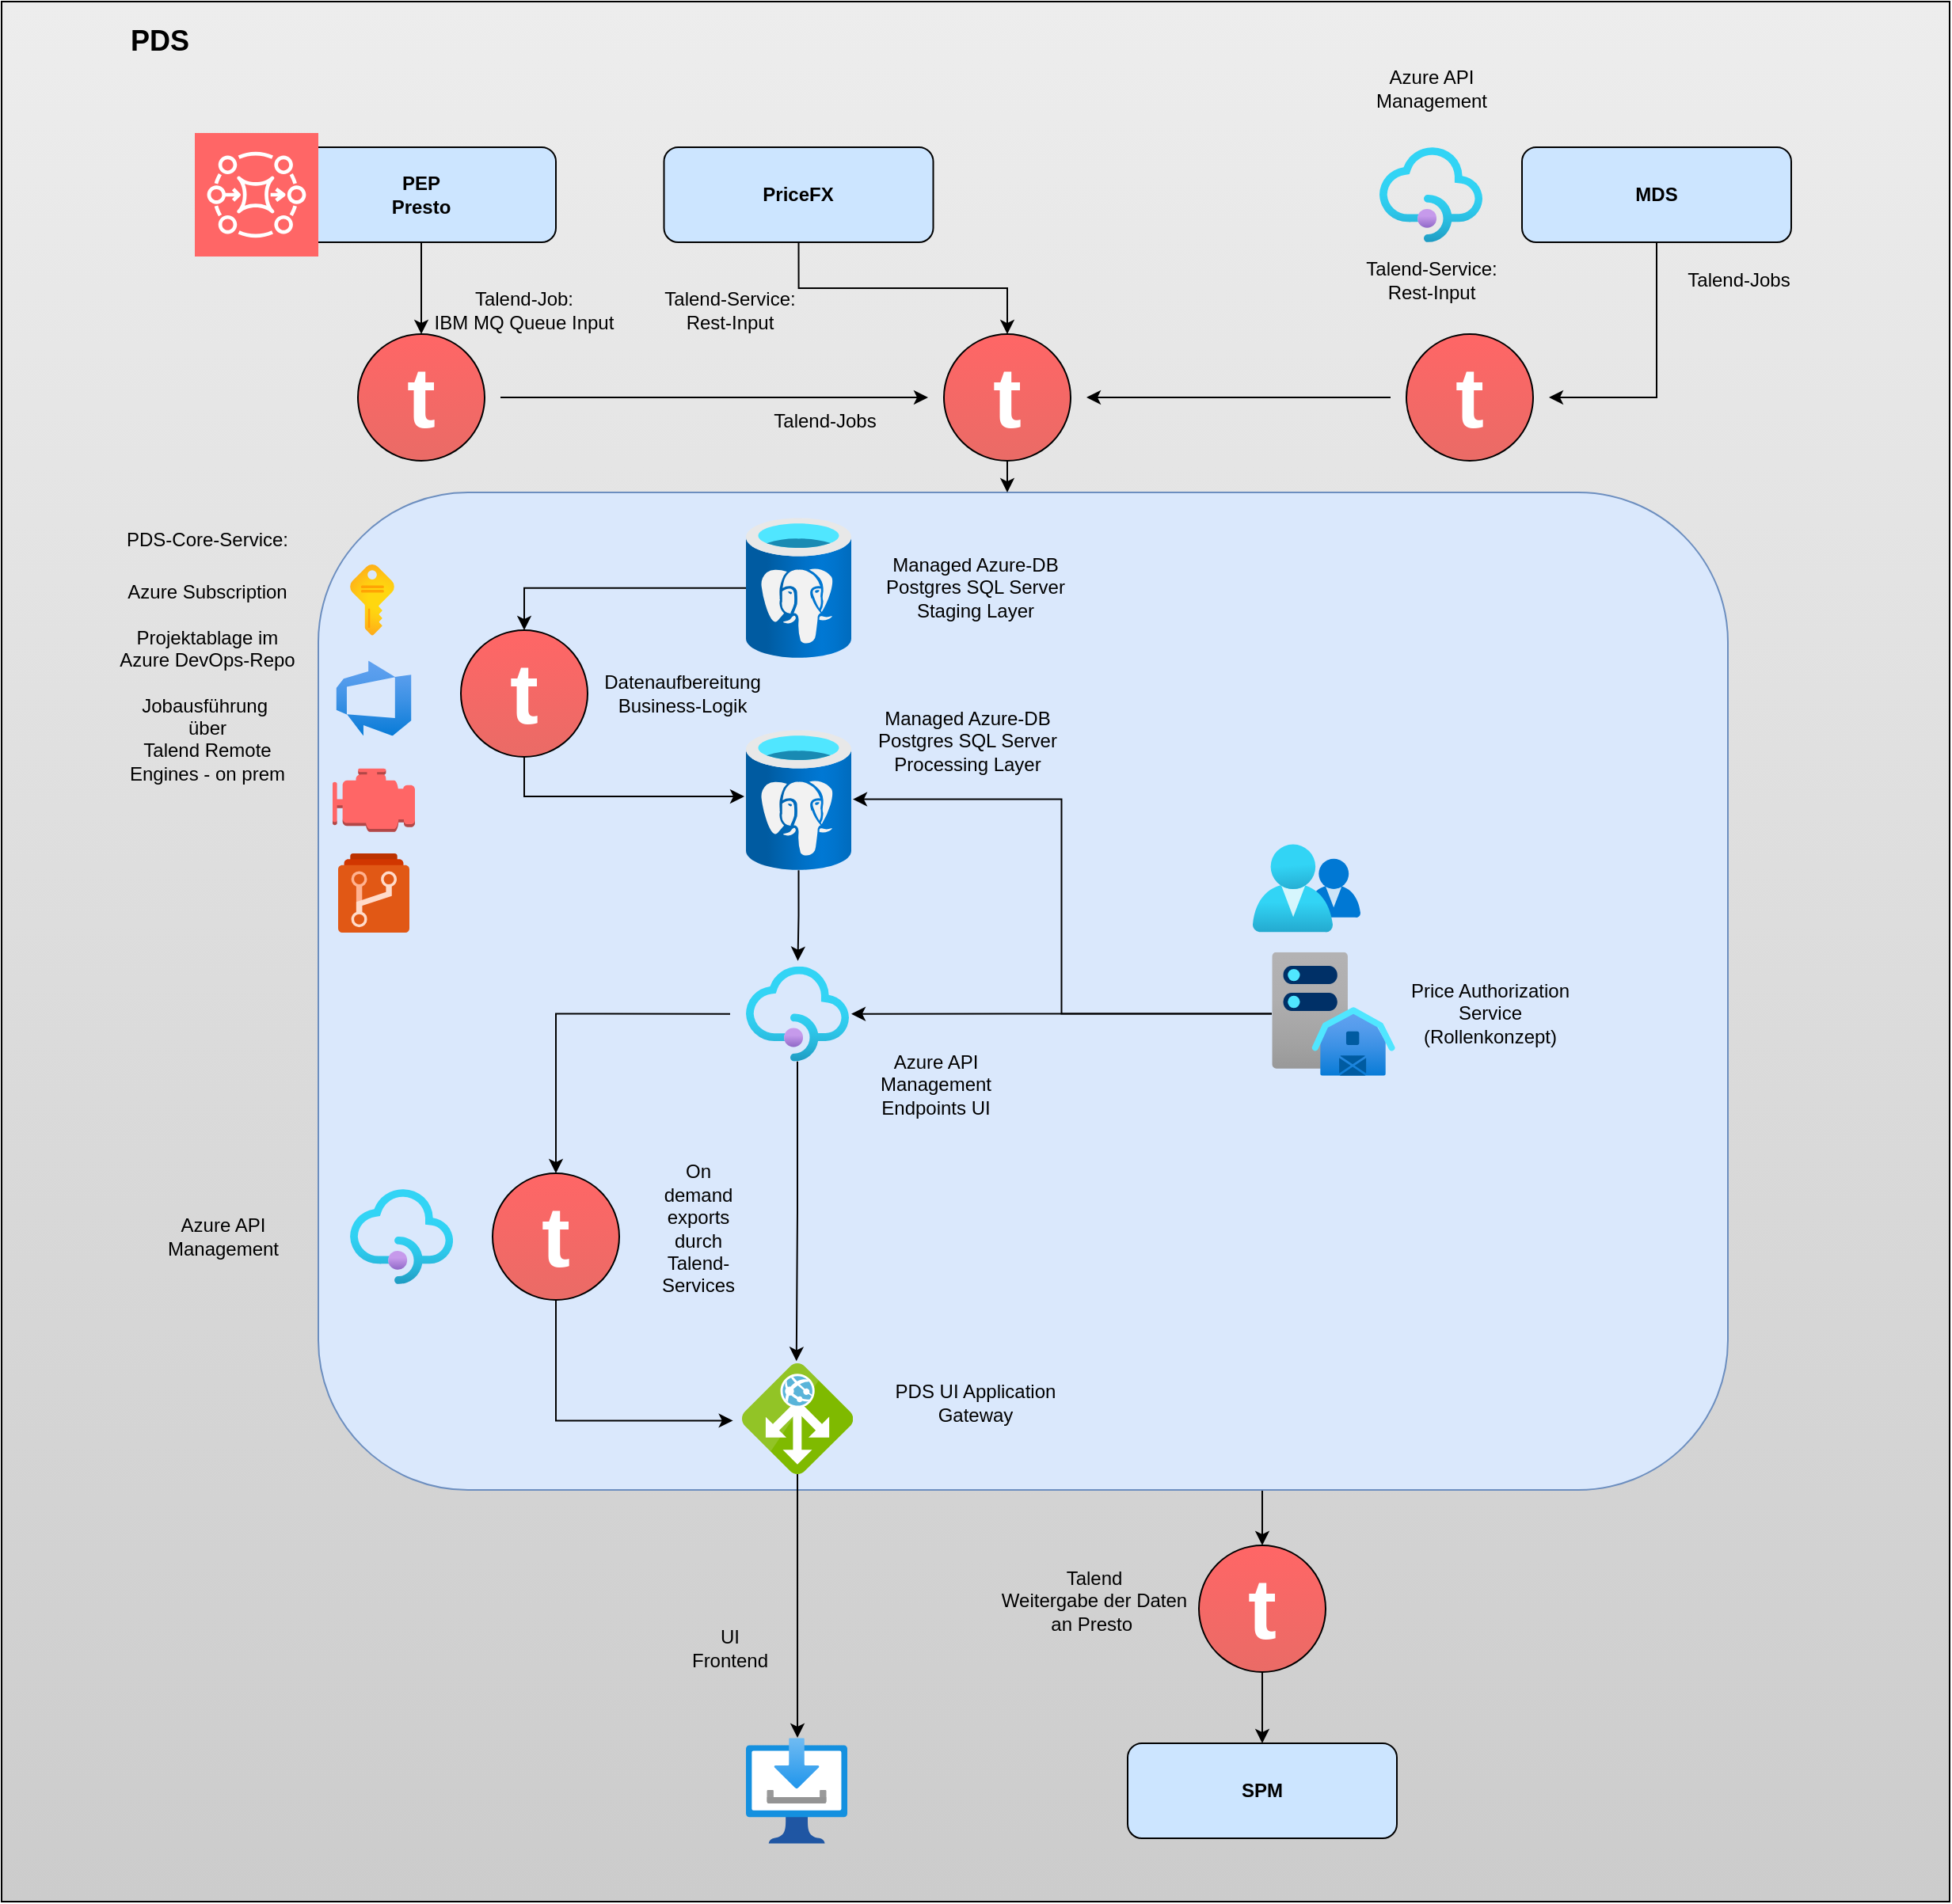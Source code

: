 <mxfile version="22.1.17" type="github">
  <diagram name="Seite-1" id="4qsizp8y5dEVkx0iQMWr">
    <mxGraphModel dx="3088" dy="2061" grid="1" gridSize="10" guides="1" tooltips="1" connect="1" arrows="1" fold="1" page="1" pageScale="1" pageWidth="827" pageHeight="1169" math="0" shadow="0">
      <root>
        <mxCell id="0" />
        <mxCell id="1" parent="0" />
        <mxCell id="PJB8R_SI4VqUsFEprVOb-1" value="" style="rounded=0;whiteSpace=wrap;html=1;labelBackgroundColor=none;fillColor=#EDEDED;gradientColor=#CCCCCC;" parent="1" vertex="1">
          <mxGeometry x="-1510" y="-1090" width="1230" height="1200" as="geometry" />
        </mxCell>
        <mxCell id="PJB8R_SI4VqUsFEprVOb-2" style="edgeStyle=orthogonalEdgeStyle;rounded=0;orthogonalLoop=1;jettySize=auto;html=1;entryX=0.5;entryY=0;entryDx=0;entryDy=0;exitX=0.493;exitY=1.004;exitDx=0;exitDy=0;exitPerimeter=0;" parent="1" source="PJB8R_SI4VqUsFEprVOb-27" target="PJB8R_SI4VqUsFEprVOb-37" edge="1">
          <mxGeometry relative="1" as="geometry">
            <mxPoint x="-1008.75" y="-440" as="targetPoint" />
          </mxGeometry>
        </mxCell>
        <mxCell id="PJB8R_SI4VqUsFEprVOb-3" value="" style="rounded=1;whiteSpace=wrap;html=1;fillColor=#dae8fc;strokeColor=#6c8ebf;" parent="1" vertex="1">
          <mxGeometry x="-1310" y="-780" width="890" height="630" as="geometry" />
        </mxCell>
        <mxCell id="PJB8R_SI4VqUsFEprVOb-4" value="&lt;b&gt;PEP&lt;br&gt;Presto&lt;br&gt;&lt;/b&gt;" style="rounded=1;whiteSpace=wrap;html=1;fillColor=#CCE5FF;" parent="1" vertex="1">
          <mxGeometry x="-1330" y="-998" width="170" height="60" as="geometry" />
        </mxCell>
        <mxCell id="PJB8R_SI4VqUsFEprVOb-5" style="edgeStyle=orthogonalEdgeStyle;rounded=0;orthogonalLoop=1;jettySize=auto;html=1;entryX=0.5;entryY=0;entryDx=0;entryDy=0;" parent="1" source="PJB8R_SI4VqUsFEprVOb-6" target="PJB8R_SI4VqUsFEprVOb-25" edge="1">
          <mxGeometry relative="1" as="geometry" />
        </mxCell>
        <mxCell id="PJB8R_SI4VqUsFEprVOb-6" value="" style="image;aspect=fixed;html=1;points=[];align=center;fontSize=12;image=img/lib/azure2/databases/Azure_Database_PostgreSQL_Server.svg;" parent="1" vertex="1">
          <mxGeometry x="-1040" y="-764" width="66.5" height="88.66" as="geometry" />
        </mxCell>
        <mxCell id="PJB8R_SI4VqUsFEprVOb-7" value="&lt;b&gt;SPM&lt;br&gt;&lt;/b&gt;" style="rounded=1;whiteSpace=wrap;html=1;fillColor=#CCE5FF;" parent="1" vertex="1">
          <mxGeometry x="-799" y="10" width="170" height="60" as="geometry" />
        </mxCell>
        <mxCell id="PJB8R_SI4VqUsFEprVOb-8" value="" style="group;horizontal=0;labelBorderColor=default;html=1;fontStyle=0;perimeterSpacing=5;strokeWidth=10;rounded=0;glass=0;fillColor=none;gradientColor=none;shadow=0;" parent="1" vertex="1" connectable="0">
          <mxGeometry x="-1295" y="-880" width="100" height="80" as="geometry" />
        </mxCell>
        <mxCell id="PJB8R_SI4VqUsFEprVOb-9" value="" style="ellipse;whiteSpace=wrap;html=1;aspect=fixed;fillColor=#FF6666;strokeColor=default;fontSize=54;gradientColor=#EA6B66;" parent="PJB8R_SI4VqUsFEprVOb-8" vertex="1">
          <mxGeometry x="10" width="80" height="80" as="geometry" />
        </mxCell>
        <mxCell id="PJB8R_SI4VqUsFEprVOb-10" value="&lt;font face=&quot;Helvetica&quot; style=&quot;font-size: 54px;&quot;&gt;t&lt;/font&gt;" style="text;html=1;fontSize=48;fontStyle=1;verticalAlign=middle;align=center;strokeWidth=1;perimeterSpacing=0;rounded=0;horizontal=1;fontColor=#FFFFFF;fontFamily=Tahoma;whiteSpace=wrap;" parent="PJB8R_SI4VqUsFEprVOb-8" vertex="1">
          <mxGeometry y="20" width="100" height="40" as="geometry" />
        </mxCell>
        <mxCell id="PJB8R_SI4VqUsFEprVOb-11" value="Talend-Job:&lt;br&gt;IBM MQ Queue Input" style="text;html=1;strokeColor=none;fillColor=none;align=center;verticalAlign=middle;whiteSpace=wrap;rounded=0;" parent="1" vertex="1">
          <mxGeometry x="-1240" y="-910" width="120" height="30" as="geometry" />
        </mxCell>
        <mxCell id="PJB8R_SI4VqUsFEprVOb-12" style="edgeStyle=orthogonalEdgeStyle;rounded=0;orthogonalLoop=1;jettySize=auto;html=1;exitX=1;exitY=0.5;exitDx=0;exitDy=0;entryX=0;entryY=0.5;entryDx=0;entryDy=0;" parent="1" source="PJB8R_SI4VqUsFEprVOb-10" target="PJB8R_SI4VqUsFEprVOb-46" edge="1">
          <mxGeometry relative="1" as="geometry" />
        </mxCell>
        <mxCell id="PJB8R_SI4VqUsFEprVOb-15" value="" style="group;horizontal=0;labelBorderColor=default;html=1;fontStyle=0;perimeterSpacing=5;strokeWidth=10;rounded=0;glass=0;fillColor=none;gradientColor=none;shadow=0;" parent="1" vertex="1" connectable="0">
          <mxGeometry x="-633" y="-880" width="100" height="80" as="geometry" />
        </mxCell>
        <mxCell id="PJB8R_SI4VqUsFEprVOb-16" value="" style="ellipse;whiteSpace=wrap;html=1;aspect=fixed;fillColor=#FF6666;strokeColor=default;fontSize=54;gradientColor=#EA6B66;" parent="PJB8R_SI4VqUsFEprVOb-15" vertex="1">
          <mxGeometry x="10" width="80" height="80" as="geometry" />
        </mxCell>
        <mxCell id="PJB8R_SI4VqUsFEprVOb-17" value="&lt;font face=&quot;Helvetica&quot; style=&quot;font-size: 54px;&quot;&gt;t&lt;/font&gt;" style="text;html=1;fontSize=48;fontStyle=1;verticalAlign=middle;align=center;strokeWidth=1;perimeterSpacing=0;rounded=0;horizontal=1;fontColor=#FFFFFF;fontFamily=Tahoma;whiteSpace=wrap;" parent="PJB8R_SI4VqUsFEprVOb-15" vertex="1">
          <mxGeometry y="20" width="100" height="40" as="geometry" />
        </mxCell>
        <mxCell id="PJB8R_SI4VqUsFEprVOb-18" style="edgeStyle=orthogonalEdgeStyle;rounded=0;orthogonalLoop=1;jettySize=auto;html=1;entryX=0.5;entryY=0;entryDx=0;entryDy=0;entryPerimeter=0;" parent="1" source="PJB8R_SI4VqUsFEprVOb-4" target="PJB8R_SI4VqUsFEprVOb-9" edge="1">
          <mxGeometry relative="1" as="geometry" />
        </mxCell>
        <mxCell id="PJB8R_SI4VqUsFEprVOb-19" value="Talend-Service:&lt;br&gt;Rest-Input" style="text;html=1;strokeColor=none;fillColor=none;align=center;verticalAlign=middle;whiteSpace=wrap;rounded=0;" parent="1" vertex="1">
          <mxGeometry x="-667.5" y="-929" width="120" height="30" as="geometry" />
        </mxCell>
        <mxCell id="PJB8R_SI4VqUsFEprVOb-20" value="" style="image;aspect=fixed;html=1;points=[];align=center;fontSize=12;image=img/lib/azure2/integration/API_Management_Services.svg;" parent="1" vertex="1">
          <mxGeometry x="-640" y="-998" width="65" height="60" as="geometry" />
        </mxCell>
        <mxCell id="PJB8R_SI4VqUsFEprVOb-21" value="Managed Azure-DB Postgres SQL Server&lt;br&gt;Staging Layer" style="text;html=1;strokeColor=none;fillColor=none;align=center;verticalAlign=middle;whiteSpace=wrap;rounded=0;" parent="1" vertex="1">
          <mxGeometry x="-955" y="-734.67" width="120" height="30" as="geometry" />
        </mxCell>
        <mxCell id="PJB8R_SI4VqUsFEprVOb-22" value="Azure API&lt;br&gt;Management" style="text;html=1;strokeColor=none;fillColor=none;align=center;verticalAlign=middle;whiteSpace=wrap;rounded=0;" parent="1" vertex="1">
          <mxGeometry x="-667.5" y="-1050" width="120" height="30" as="geometry" />
        </mxCell>
        <mxCell id="PJB8R_SI4VqUsFEprVOb-23" style="edgeStyle=orthogonalEdgeStyle;rounded=0;orthogonalLoop=1;jettySize=auto;html=1;exitX=0;exitY=0.5;exitDx=0;exitDy=0;entryX=1;entryY=0.5;entryDx=0;entryDy=0;" parent="1" source="PJB8R_SI4VqUsFEprVOb-17" target="PJB8R_SI4VqUsFEprVOb-46" edge="1">
          <mxGeometry relative="1" as="geometry" />
        </mxCell>
        <mxCell id="PJB8R_SI4VqUsFEprVOb-24" value="" style="group;horizontal=0;labelBorderColor=default;html=1;fontStyle=0;perimeterSpacing=5;strokeWidth=10;rounded=0;glass=0;fillColor=none;gradientColor=none;shadow=0;" parent="1" vertex="1" connectable="0">
          <mxGeometry x="-1230" y="-693" width="100" height="80" as="geometry" />
        </mxCell>
        <mxCell id="PJB8R_SI4VqUsFEprVOb-25" value="" style="ellipse;whiteSpace=wrap;html=1;aspect=fixed;fillColor=#FF6666;strokeColor=default;fontSize=54;gradientColor=#EA6B66;" parent="PJB8R_SI4VqUsFEprVOb-24" vertex="1">
          <mxGeometry x="10" width="80" height="80" as="geometry" />
        </mxCell>
        <mxCell id="PJB8R_SI4VqUsFEprVOb-26" value="&lt;font face=&quot;Helvetica&quot; style=&quot;font-size: 54px;&quot;&gt;t&lt;/font&gt;" style="text;html=1;fontSize=48;fontStyle=1;verticalAlign=middle;align=center;strokeWidth=1;perimeterSpacing=0;rounded=0;horizontal=1;fontColor=#FFFFFF;fontFamily=Tahoma;whiteSpace=wrap;" parent="PJB8R_SI4VqUsFEprVOb-24" vertex="1">
          <mxGeometry y="20" width="100" height="40" as="geometry" />
        </mxCell>
        <mxCell id="PJB8R_SI4VqUsFEprVOb-27" value="" style="image;aspect=fixed;html=1;points=[];align=center;fontSize=12;image=img/lib/azure2/databases/Azure_Database_PostgreSQL_Server.svg;" parent="1" vertex="1">
          <mxGeometry x="-1040" y="-630" width="66.5" height="88.66" as="geometry" />
        </mxCell>
        <mxCell id="PJB8R_SI4VqUsFEprVOb-28" style="edgeStyle=orthogonalEdgeStyle;rounded=0;orthogonalLoop=1;jettySize=auto;html=1;entryX=-0.015;entryY=0.474;entryDx=0;entryDy=0;entryPerimeter=0;exitX=0.5;exitY=1;exitDx=0;exitDy=0;" parent="1" source="PJB8R_SI4VqUsFEprVOb-25" target="PJB8R_SI4VqUsFEprVOb-27" edge="1">
          <mxGeometry relative="1" as="geometry" />
        </mxCell>
        <mxCell id="PJB8R_SI4VqUsFEprVOb-29" value="Managed Azure-DB Postgres SQL Server&lt;br&gt;Processing Layer" style="text;html=1;strokeColor=none;fillColor=none;align=center;verticalAlign=middle;whiteSpace=wrap;rounded=0;" parent="1" vertex="1">
          <mxGeometry x="-960" y="-638" width="120" height="30" as="geometry" />
        </mxCell>
        <mxCell id="PJB8R_SI4VqUsFEprVOb-30" value="Datenaufbereitung&lt;br&gt;Business-Logik" style="text;html=1;strokeColor=none;fillColor=none;align=center;verticalAlign=middle;whiteSpace=wrap;rounded=0;" parent="1" vertex="1">
          <mxGeometry x="-1140" y="-668" width="120" height="30" as="geometry" />
        </mxCell>
        <mxCell id="PJB8R_SI4VqUsFEprVOb-31" value="PDS" style="text;html=1;strokeColor=none;fillColor=none;align=center;verticalAlign=middle;whiteSpace=wrap;rounded=0;fontStyle=1;fontSize=18;" parent="1" vertex="1">
          <mxGeometry x="-1440" y="-1080" width="60" height="30" as="geometry" />
        </mxCell>
        <mxCell id="PJB8R_SI4VqUsFEprVOb-32" value="" style="image;aspect=fixed;html=1;points=[];align=center;fontSize=12;image=img/lib/azure2/devops/Azure_DevOps.svg;" parent="1" vertex="1">
          <mxGeometry x="-1298.75" y="-673.75" width="47.5" height="47.5" as="geometry" />
        </mxCell>
        <mxCell id="PJB8R_SI4VqUsFEprVOb-33" value="" style="image;aspect=fixed;html=1;points=[];align=center;fontSize=12;image=img/lib/azure2/general/Subscriptions.svg;" parent="1" vertex="1">
          <mxGeometry x="-1289.95" y="-734.67" width="27.89" height="45" as="geometry" />
        </mxCell>
        <mxCell id="PJB8R_SI4VqUsFEprVOb-34" value="Azure Subscription&lt;br&gt;&lt;br&gt;Projektablage im&lt;br&gt;Azure DevOps-Repo&lt;br&gt;&lt;br&gt;Jobausführung&amp;nbsp;&lt;br&gt;über &lt;br&gt;Talend Remote Engines - on prem" style="text;html=1;strokeColor=none;fillColor=none;align=center;verticalAlign=middle;whiteSpace=wrap;rounded=0;" parent="1" vertex="1">
          <mxGeometry x="-1440" y="-675.34" width="120" height="30" as="geometry" />
        </mxCell>
        <mxCell id="PJB8R_SI4VqUsFEprVOb-35" value="" style="outlineConnect=0;dashed=0;verticalLabelPosition=bottom;verticalAlign=top;align=center;html=1;shape=mxgraph.aws3.emr_engine;fillColor=#FF6666;gradientColor=none;" parent="1" vertex="1">
          <mxGeometry x="-1301" y="-605.67" width="52" height="40" as="geometry" />
        </mxCell>
        <mxCell id="PJB8R_SI4VqUsFEprVOb-36" value="" style="group;horizontal=0;labelBorderColor=default;html=1;fontStyle=0;perimeterSpacing=5;strokeWidth=10;rounded=0;glass=0;fillColor=none;gradientColor=none;shadow=0;" parent="1" vertex="1" connectable="0">
          <mxGeometry x="-764" y="-115" width="100" height="80" as="geometry" />
        </mxCell>
        <mxCell id="PJB8R_SI4VqUsFEprVOb-37" value="" style="ellipse;whiteSpace=wrap;html=1;aspect=fixed;fillColor=#FF6666;strokeColor=default;fontSize=54;gradientColor=#EA6B66;" parent="PJB8R_SI4VqUsFEprVOb-36" vertex="1">
          <mxGeometry x="10" width="80" height="80" as="geometry" />
        </mxCell>
        <mxCell id="PJB8R_SI4VqUsFEprVOb-38" value="&lt;font face=&quot;Helvetica&quot; style=&quot;font-size: 54px;&quot;&gt;t&lt;/font&gt;" style="text;html=1;fontSize=48;fontStyle=1;verticalAlign=middle;align=center;strokeWidth=1;perimeterSpacing=0;rounded=0;horizontal=1;fontColor=#FFFFFF;fontFamily=Tahoma;whiteSpace=wrap;" parent="PJB8R_SI4VqUsFEprVOb-36" vertex="1">
          <mxGeometry y="20" width="100" height="40" as="geometry" />
        </mxCell>
        <mxCell id="PJB8R_SI4VqUsFEprVOb-39" style="edgeStyle=orthogonalEdgeStyle;rounded=0;orthogonalLoop=1;jettySize=auto;html=1;exitX=0.5;exitY=1;exitDx=0;exitDy=0;entryX=0.5;entryY=0;entryDx=0;entryDy=0;" parent="1" source="PJB8R_SI4VqUsFEprVOb-37" target="PJB8R_SI4VqUsFEprVOb-7" edge="1">
          <mxGeometry relative="1" as="geometry" />
        </mxCell>
        <mxCell id="PJB8R_SI4VqUsFEprVOb-40" value="Talend&lt;br&gt;Weitergabe der Daten an Presto&amp;nbsp;" style="text;html=1;strokeColor=none;fillColor=none;align=center;verticalAlign=middle;whiteSpace=wrap;rounded=0;" parent="1" vertex="1">
          <mxGeometry x="-880" y="-95" width="120" height="30" as="geometry" />
        </mxCell>
        <mxCell id="PJB8R_SI4VqUsFEprVOb-41" value="" style="sketch=0;points=[[0,0,0],[0.25,0,0],[0.5,0,0],[0.75,0,0],[1,0,0],[0,1,0],[0.25,1,0],[0.5,1,0],[0.75,1,0],[1,1,0],[0,0.25,0],[0,0.5,0],[0,0.75,0],[1,0.25,0],[1,0.5,0],[1,0.75,0]];outlineConnect=0;fontColor=#232F3E;fillColor=#FF6666;strokeColor=#ffffff;dashed=0;verticalLabelPosition=bottom;verticalAlign=top;align=center;html=1;fontSize=12;fontStyle=0;aspect=fixed;shape=mxgraph.aws4.resourceIcon;resIcon=mxgraph.aws4.mq;" parent="1" vertex="1">
          <mxGeometry x="-1388" y="-1007" width="78" height="78" as="geometry" />
        </mxCell>
        <mxCell id="PJB8R_SI4VqUsFEprVOb-42" style="edgeStyle=orthogonalEdgeStyle;rounded=0;orthogonalLoop=1;jettySize=auto;html=1;exitX=0.5;exitY=1;exitDx=0;exitDy=0;entryX=0.5;entryY=0;entryDx=0;entryDy=0;" parent="1" source="PJB8R_SI4VqUsFEprVOb-43" target="PJB8R_SI4VqUsFEprVOb-45" edge="1">
          <mxGeometry relative="1" as="geometry">
            <mxPoint x="-845" y="-780" as="targetPoint" />
          </mxGeometry>
        </mxCell>
        <mxCell id="PJB8R_SI4VqUsFEprVOb-43" value="&lt;b&gt;PriceFX&lt;br&gt;&lt;/b&gt;" style="rounded=1;whiteSpace=wrap;html=1;fillColor=#CCE5FF;" parent="1" vertex="1">
          <mxGeometry x="-1091.75" y="-998" width="170" height="60" as="geometry" />
        </mxCell>
        <mxCell id="PJB8R_SI4VqUsFEprVOb-44" value="" style="group;horizontal=0;labelBorderColor=default;html=1;fontStyle=0;perimeterSpacing=5;strokeWidth=10;rounded=0;glass=0;fillColor=none;gradientColor=none;shadow=0;" parent="1" vertex="1" connectable="0">
          <mxGeometry x="-925" y="-880" width="100" height="80" as="geometry" />
        </mxCell>
        <mxCell id="PJB8R_SI4VqUsFEprVOb-45" value="" style="ellipse;whiteSpace=wrap;html=1;aspect=fixed;fillColor=#FF6666;strokeColor=default;fontSize=54;gradientColor=#EA6B66;" parent="PJB8R_SI4VqUsFEprVOb-44" vertex="1">
          <mxGeometry x="10" width="80" height="80" as="geometry" />
        </mxCell>
        <mxCell id="PJB8R_SI4VqUsFEprVOb-46" value="&lt;font face=&quot;Helvetica&quot; style=&quot;font-size: 54px;&quot;&gt;t&lt;/font&gt;" style="text;html=1;fontSize=48;fontStyle=1;verticalAlign=middle;align=center;strokeWidth=1;perimeterSpacing=0;rounded=0;horizontal=1;fontColor=#FFFFFF;fontFamily=Tahoma;whiteSpace=wrap;" parent="PJB8R_SI4VqUsFEprVOb-44" vertex="1">
          <mxGeometry y="20" width="100" height="40" as="geometry" />
        </mxCell>
        <mxCell id="PJB8R_SI4VqUsFEprVOb-48" value="Talend-Jobs" style="text;html=1;strokeColor=none;fillColor=none;align=center;verticalAlign=middle;whiteSpace=wrap;rounded=0;" parent="1" vertex="1">
          <mxGeometry x="-1050" y="-840" width="120" height="30" as="geometry" />
        </mxCell>
        <mxCell id="PJB8R_SI4VqUsFEprVOb-49" style="edgeStyle=orthogonalEdgeStyle;rounded=0;orthogonalLoop=1;jettySize=auto;html=1;exitX=0.5;exitY=0;exitDx=0;exitDy=0;exitPerimeter=0;entryX=0.5;entryY=0;entryDx=0;entryDy=0;entryPerimeter=0;" parent="1" edge="1">
          <mxGeometry relative="1" as="geometry">
            <mxPoint x="-1141.75" y="-468" as="sourcePoint" />
            <mxPoint x="-1141.75" y="-468" as="targetPoint" />
          </mxGeometry>
        </mxCell>
        <mxCell id="PJB8R_SI4VqUsFEprVOb-52" value="" style="image;aspect=fixed;html=1;points=[];align=center;fontSize=12;image=img/lib/azure2/integration/API_Management_Services.svg;" parent="1" vertex="1">
          <mxGeometry x="-1040" y="-480.67" width="65" height="60" as="geometry" />
        </mxCell>
        <mxCell id="PJB8R_SI4VqUsFEprVOb-53" value="Price Authorization Service (Rollenkonzept)" style="text;html=1;strokeColor=none;fillColor=none;align=center;verticalAlign=middle;whiteSpace=wrap;rounded=0;" parent="1" vertex="1">
          <mxGeometry x="-630" y="-465.67" width="120" height="30" as="geometry" />
        </mxCell>
        <mxCell id="PJB8R_SI4VqUsFEprVOb-54" style="edgeStyle=orthogonalEdgeStyle;rounded=0;orthogonalLoop=1;jettySize=auto;html=1;entryX=0.518;entryY=0.022;entryDx=0;entryDy=0;entryPerimeter=0;" parent="1" source="PJB8R_SI4VqUsFEprVOb-27" edge="1">
          <mxGeometry relative="1" as="geometry">
            <mxPoint x="-1007.24" y="-484.13" as="targetPoint" />
          </mxGeometry>
        </mxCell>
        <mxCell id="PJB8R_SI4VqUsFEprVOb-56" style="edgeStyle=orthogonalEdgeStyle;rounded=0;orthogonalLoop=1;jettySize=auto;html=1;" parent="1" source="PJB8R_SI4VqUsFEprVOb-57" edge="1">
          <mxGeometry relative="1" as="geometry">
            <mxPoint x="-973.5" y="-450.67" as="targetPoint" />
          </mxGeometry>
        </mxCell>
        <mxCell id="PJB8R_SI4VqUsFEprVOb-57" value="" style="image;aspect=fixed;html=1;points=[];align=center;fontSize=12;image=img/lib/azure2/general/Server_Farm.svg;" parent="1" vertex="1">
          <mxGeometry x="-708" y="-489.67" width="78" height="78" as="geometry" />
        </mxCell>
        <mxCell id="PJB8R_SI4VqUsFEprVOb-58" value="" style="image;aspect=fixed;html=1;points=[];align=center;fontSize=12;image=img/lib/azure2/identity/Groups.svg;" parent="1" vertex="1">
          <mxGeometry x="-720" y="-558.0" width="68" height="56.0" as="geometry" />
        </mxCell>
        <mxCell id="PJB8R_SI4VqUsFEprVOb-60" style="edgeStyle=orthogonalEdgeStyle;rounded=0;orthogonalLoop=1;jettySize=auto;html=1;entryX=0.508;entryY=0;entryDx=0;entryDy=0;entryPerimeter=0;" parent="1" source="PJB8R_SI4VqUsFEprVOb-67" target="bPswr6uRPP71jAlzG4dA-1" edge="1">
          <mxGeometry relative="1" as="geometry">
            <mxPoint x="-1005.112" y="5.599" as="targetPoint" />
          </mxGeometry>
        </mxCell>
        <mxCell id="PJB8R_SI4VqUsFEprVOb-61" value="UI Frontend" style="text;html=1;strokeColor=none;fillColor=none;align=center;verticalAlign=middle;whiteSpace=wrap;rounded=0;" parent="1" vertex="1">
          <mxGeometry x="-1080" y="-65" width="60" height="30" as="geometry" />
        </mxCell>
        <mxCell id="PJB8R_SI4VqUsFEprVOb-62" style="edgeStyle=orthogonalEdgeStyle;rounded=0;orthogonalLoop=1;jettySize=auto;html=1;entryX=1.015;entryY=0.494;entryDx=0;entryDy=0;entryPerimeter=0;" parent="1" source="PJB8R_SI4VqUsFEprVOb-57" target="PJB8R_SI4VqUsFEprVOb-27" edge="1">
          <mxGeometry relative="1" as="geometry" />
        </mxCell>
        <mxCell id="PJB8R_SI4VqUsFEprVOb-63" value="Azure API Management&lt;br&gt;Endpoints UI" style="text;html=1;strokeColor=none;fillColor=none;align=center;verticalAlign=middle;whiteSpace=wrap;rounded=0;" parent="1" vertex="1">
          <mxGeometry x="-980" y="-420.67" width="120" height="30" as="geometry" />
        </mxCell>
        <mxCell id="PJB8R_SI4VqUsFEprVOb-65" style="edgeStyle=orthogonalEdgeStyle;rounded=0;orthogonalLoop=1;jettySize=auto;html=1;entryX=0.5;entryY=0;entryDx=0;entryDy=0;exitX=1;exitY=0.5;exitDx=0;exitDy=0;" parent="1" target="bPswr6uRPP71jAlzG4dA-3" edge="1">
          <mxGeometry relative="1" as="geometry">
            <mxPoint x="-1050" y="-450.67" as="sourcePoint" />
            <Array as="points">
              <mxPoint x="-1160" y="-451" />
            </Array>
            <mxPoint x="-1217.114" y="-350" as="targetPoint" />
          </mxGeometry>
        </mxCell>
        <mxCell id="PJB8R_SI4VqUsFEprVOb-66" value="" style="edgeStyle=orthogonalEdgeStyle;rounded=0;orthogonalLoop=1;jettySize=auto;html=1;entryX=0.491;entryY=-0.019;entryDx=0;entryDy=0;entryPerimeter=0;" parent="1" source="PJB8R_SI4VqUsFEprVOb-52" target="PJB8R_SI4VqUsFEprVOb-67" edge="1">
          <mxGeometry relative="1" as="geometry">
            <mxPoint x="-1006" y="-290" as="sourcePoint" />
            <mxPoint x="-1005" y="-138" as="targetPoint" />
          </mxGeometry>
        </mxCell>
        <mxCell id="PJB8R_SI4VqUsFEprVOb-67" value="" style="image;sketch=0;aspect=fixed;html=1;points=[];align=center;fontSize=12;image=img/lib/mscae/Application_Gateway.svg;" parent="1" vertex="1">
          <mxGeometry x="-1042.5" y="-230" width="70" height="70" as="geometry" />
        </mxCell>
        <mxCell id="PJB8R_SI4VqUsFEprVOb-68" style="edgeStyle=orthogonalEdgeStyle;rounded=0;orthogonalLoop=1;jettySize=auto;html=1;entryX=-0.081;entryY=0.517;entryDx=0;entryDy=0;entryPerimeter=0;" parent="1" target="PJB8R_SI4VqUsFEprVOb-67" edge="1">
          <mxGeometry relative="1" as="geometry">
            <Array as="points">
              <mxPoint x="-1160" y="-194" />
            </Array>
            <mxPoint x="-1160" y="-270" as="sourcePoint" />
          </mxGeometry>
        </mxCell>
        <mxCell id="PJB8R_SI4VqUsFEprVOb-69" value="PDS UI Application Gateway" style="text;html=1;strokeColor=none;fillColor=none;align=center;verticalAlign=middle;whiteSpace=wrap;rounded=0;" parent="1" vertex="1">
          <mxGeometry x="-955" y="-220" width="120" height="30" as="geometry" />
        </mxCell>
        <mxCell id="bPswr6uRPP71jAlzG4dA-1" value="" style="image;aspect=fixed;html=1;points=[];align=center;fontSize=12;image=img/lib/azure2/general/Download.svg;" parent="1" vertex="1">
          <mxGeometry x="-1040" y="6.5" width="64" height="67" as="geometry" />
        </mxCell>
        <mxCell id="bPswr6uRPP71jAlzG4dA-2" value="" style="group;horizontal=0;labelBorderColor=default;html=1;fontStyle=0;perimeterSpacing=5;strokeWidth=10;rounded=0;glass=0;fillColor=none;gradientColor=none;shadow=0;" parent="1" vertex="1" connectable="0">
          <mxGeometry x="-1210" y="-350" width="100" height="80" as="geometry" />
        </mxCell>
        <mxCell id="bPswr6uRPP71jAlzG4dA-3" value="" style="ellipse;whiteSpace=wrap;html=1;aspect=fixed;fillColor=#FF6666;strokeColor=default;fontSize=54;gradientColor=#EA6B66;" parent="bPswr6uRPP71jAlzG4dA-2" vertex="1">
          <mxGeometry x="10" width="80" height="80" as="geometry" />
        </mxCell>
        <mxCell id="bPswr6uRPP71jAlzG4dA-4" value="&lt;font face=&quot;Helvetica&quot; style=&quot;font-size: 54px;&quot;&gt;t&lt;/font&gt;" style="text;html=1;fontSize=48;fontStyle=1;verticalAlign=middle;align=center;strokeWidth=1;perimeterSpacing=0;rounded=0;horizontal=1;fontColor=#FFFFFF;fontFamily=Tahoma;whiteSpace=wrap;" parent="bPswr6uRPP71jAlzG4dA-2" vertex="1">
          <mxGeometry y="20" width="100" height="40" as="geometry" />
        </mxCell>
        <mxCell id="bPswr6uRPP71jAlzG4dA-5" value="On demand exports durch Talend-Services" style="text;html=1;strokeColor=none;fillColor=none;align=center;verticalAlign=middle;whiteSpace=wrap;rounded=0;" parent="1" vertex="1">
          <mxGeometry x="-1100" y="-330" width="60" height="30" as="geometry" />
        </mxCell>
        <mxCell id="bPswr6uRPP71jAlzG4dA-7" value="" style="image;sketch=0;aspect=fixed;html=1;points=[];align=center;fontSize=12;image=img/lib/mscae/Azure_Repos.svg;" parent="1" vertex="1">
          <mxGeometry x="-1297.5" y="-552" width="45" height="50" as="geometry" />
        </mxCell>
        <mxCell id="3g8krOBJc7B7aQR-cYEE-3" style="edgeStyle=orthogonalEdgeStyle;rounded=0;orthogonalLoop=1;jettySize=auto;html=1;entryX=1;entryY=0.5;entryDx=0;entryDy=0;" parent="1" source="3g8krOBJc7B7aQR-cYEE-1" target="PJB8R_SI4VqUsFEprVOb-17" edge="1">
          <mxGeometry relative="1" as="geometry" />
        </mxCell>
        <mxCell id="3g8krOBJc7B7aQR-cYEE-1" value="&lt;b&gt;MDS&lt;br&gt;&lt;/b&gt;" style="rounded=1;whiteSpace=wrap;html=1;fillColor=#CCE5FF;" parent="1" vertex="1">
          <mxGeometry x="-550" y="-998" width="170" height="60" as="geometry" />
        </mxCell>
        <mxCell id="3g8krOBJc7B7aQR-cYEE-2" value="Talend-Service:&lt;br&gt;Rest-Input" style="text;html=1;strokeColor=none;fillColor=none;align=center;verticalAlign=middle;whiteSpace=wrap;rounded=0;" parent="1" vertex="1">
          <mxGeometry x="-1110" y="-910" width="120" height="30" as="geometry" />
        </mxCell>
        <mxCell id="3g8krOBJc7B7aQR-cYEE-4" style="edgeStyle=orthogonalEdgeStyle;rounded=0;orthogonalLoop=1;jettySize=auto;html=1;exitX=0.5;exitY=1;exitDx=0;exitDy=0;" parent="1" source="PJB8R_SI4VqUsFEprVOb-45" edge="1">
          <mxGeometry relative="1" as="geometry">
            <mxPoint x="-875" y="-780" as="targetPoint" />
          </mxGeometry>
        </mxCell>
        <mxCell id="1DwWTAkQBruUg8oH7Tg2-1" value="Talend-Jobs" style="text;html=1;strokeColor=none;fillColor=none;align=center;verticalAlign=middle;whiteSpace=wrap;rounded=0;" vertex="1" parent="1">
          <mxGeometry x="-473" y="-929" width="120" height="30" as="geometry" />
        </mxCell>
        <mxCell id="1DwWTAkQBruUg8oH7Tg2-2" value="" style="image;aspect=fixed;html=1;points=[];align=center;fontSize=12;image=img/lib/azure2/integration/API_Management_Services.svg;direction=east;" vertex="1" parent="1">
          <mxGeometry x="-1289.95" y="-340" width="65" height="60" as="geometry" />
        </mxCell>
        <mxCell id="1DwWTAkQBruUg8oH7Tg2-3" value="PDS-Core-Service:" style="text;html=1;strokeColor=none;fillColor=none;align=center;verticalAlign=middle;whiteSpace=wrap;rounded=0;" vertex="1" parent="1">
          <mxGeometry x="-1440" y="-764.67" width="120" height="30" as="geometry" />
        </mxCell>
        <mxCell id="1DwWTAkQBruUg8oH7Tg2-4" value="Azure API&lt;br&gt;Management" style="text;html=1;strokeColor=none;fillColor=none;align=center;verticalAlign=middle;whiteSpace=wrap;rounded=0;" vertex="1" parent="1">
          <mxGeometry x="-1430" y="-325" width="120" height="30" as="geometry" />
        </mxCell>
      </root>
    </mxGraphModel>
  </diagram>
</mxfile>
